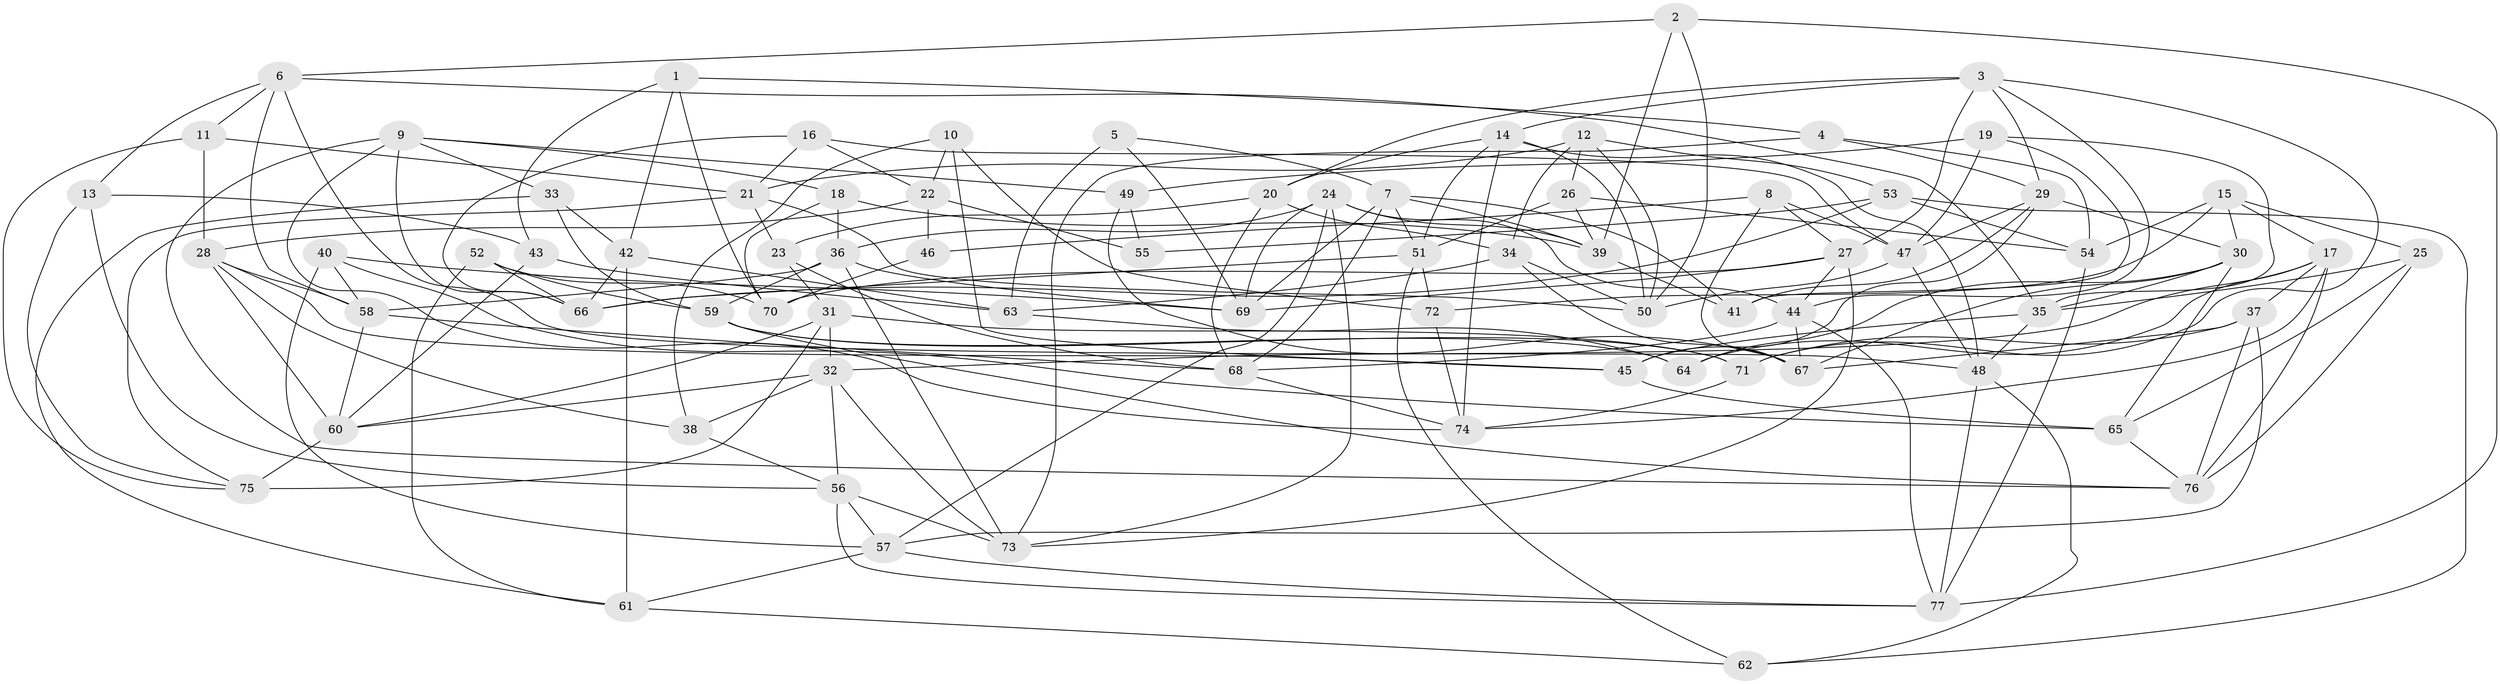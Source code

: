 // original degree distribution, {4: 1.0}
// Generated by graph-tools (version 1.1) at 2025/38/03/04/25 23:38:18]
// undirected, 77 vertices, 195 edges
graph export_dot {
  node [color=gray90,style=filled];
  1;
  2;
  3;
  4;
  5;
  6;
  7;
  8;
  9;
  10;
  11;
  12;
  13;
  14;
  15;
  16;
  17;
  18;
  19;
  20;
  21;
  22;
  23;
  24;
  25;
  26;
  27;
  28;
  29;
  30;
  31;
  32;
  33;
  34;
  35;
  36;
  37;
  38;
  39;
  40;
  41;
  42;
  43;
  44;
  45;
  46;
  47;
  48;
  49;
  50;
  51;
  52;
  53;
  54;
  55;
  56;
  57;
  58;
  59;
  60;
  61;
  62;
  63;
  64;
  65;
  66;
  67;
  68;
  69;
  70;
  71;
  72;
  73;
  74;
  75;
  76;
  77;
  1 -- 4 [weight=1.0];
  1 -- 42 [weight=1.0];
  1 -- 43 [weight=1.0];
  1 -- 70 [weight=1.0];
  2 -- 6 [weight=1.0];
  2 -- 39 [weight=1.0];
  2 -- 50 [weight=1.0];
  2 -- 77 [weight=1.0];
  3 -- 14 [weight=1.0];
  3 -- 20 [weight=1.0];
  3 -- 27 [weight=1.0];
  3 -- 29 [weight=1.0];
  3 -- 44 [weight=1.0];
  3 -- 71 [weight=1.0];
  4 -- 29 [weight=1.0];
  4 -- 54 [weight=1.0];
  4 -- 73 [weight=1.0];
  5 -- 7 [weight=1.0];
  5 -- 63 [weight=2.0];
  5 -- 69 [weight=1.0];
  6 -- 11 [weight=1.0];
  6 -- 13 [weight=1.0];
  6 -- 35 [weight=1.0];
  6 -- 48 [weight=1.0];
  6 -- 58 [weight=1.0];
  7 -- 39 [weight=1.0];
  7 -- 41 [weight=1.0];
  7 -- 51 [weight=1.0];
  7 -- 68 [weight=1.0];
  7 -- 69 [weight=1.0];
  8 -- 27 [weight=1.0];
  8 -- 46 [weight=1.0];
  8 -- 47 [weight=1.0];
  8 -- 67 [weight=1.0];
  9 -- 18 [weight=1.0];
  9 -- 33 [weight=1.0];
  9 -- 49 [weight=1.0];
  9 -- 66 [weight=1.0];
  9 -- 74 [weight=1.0];
  9 -- 76 [weight=1.0];
  10 -- 22 [weight=1.0];
  10 -- 38 [weight=1.0];
  10 -- 45 [weight=1.0];
  10 -- 72 [weight=1.0];
  11 -- 21 [weight=1.0];
  11 -- 28 [weight=1.0];
  11 -- 75 [weight=1.0];
  12 -- 21 [weight=1.0];
  12 -- 26 [weight=1.0];
  12 -- 34 [weight=1.0];
  12 -- 50 [weight=1.0];
  12 -- 53 [weight=2.0];
  13 -- 43 [weight=1.0];
  13 -- 56 [weight=1.0];
  13 -- 75 [weight=1.0];
  14 -- 20 [weight=1.0];
  14 -- 48 [weight=1.0];
  14 -- 50 [weight=1.0];
  14 -- 51 [weight=1.0];
  14 -- 74 [weight=1.0];
  15 -- 17 [weight=1.0];
  15 -- 25 [weight=1.0];
  15 -- 30 [weight=1.0];
  15 -- 54 [weight=2.0];
  15 -- 72 [weight=1.0];
  16 -- 21 [weight=1.0];
  16 -- 22 [weight=1.0];
  16 -- 47 [weight=1.0];
  16 -- 66 [weight=1.0];
  17 -- 32 [weight=1.0];
  17 -- 37 [weight=1.0];
  17 -- 64 [weight=1.0];
  17 -- 74 [weight=1.0];
  17 -- 76 [weight=1.0];
  18 -- 36 [weight=1.0];
  18 -- 39 [weight=1.0];
  18 -- 70 [weight=1.0];
  19 -- 35 [weight=1.0];
  19 -- 41 [weight=1.0];
  19 -- 47 [weight=1.0];
  19 -- 49 [weight=1.0];
  20 -- 23 [weight=1.0];
  20 -- 34 [weight=2.0];
  20 -- 68 [weight=1.0];
  21 -- 23 [weight=1.0];
  21 -- 50 [weight=1.0];
  21 -- 75 [weight=1.0];
  22 -- 28 [weight=1.0];
  22 -- 46 [weight=1.0];
  22 -- 55 [weight=2.0];
  23 -- 31 [weight=1.0];
  23 -- 68 [weight=1.0];
  24 -- 36 [weight=1.0];
  24 -- 39 [weight=1.0];
  24 -- 44 [weight=1.0];
  24 -- 57 [weight=1.0];
  24 -- 69 [weight=1.0];
  24 -- 73 [weight=1.0];
  25 -- 35 [weight=1.0];
  25 -- 65 [weight=1.0];
  25 -- 76 [weight=1.0];
  26 -- 39 [weight=1.0];
  26 -- 51 [weight=1.0];
  26 -- 54 [weight=1.0];
  27 -- 44 [weight=1.0];
  27 -- 69 [weight=1.0];
  27 -- 70 [weight=1.0];
  27 -- 73 [weight=1.0];
  28 -- 38 [weight=1.0];
  28 -- 45 [weight=1.0];
  28 -- 58 [weight=1.0];
  28 -- 60 [weight=1.0];
  29 -- 30 [weight=1.0];
  29 -- 41 [weight=1.0];
  29 -- 45 [weight=1.0];
  29 -- 47 [weight=1.0];
  30 -- 35 [weight=1.0];
  30 -- 64 [weight=1.0];
  30 -- 65 [weight=1.0];
  30 -- 67 [weight=1.0];
  31 -- 32 [weight=1.0];
  31 -- 60 [weight=1.0];
  31 -- 71 [weight=1.0];
  31 -- 75 [weight=2.0];
  32 -- 38 [weight=1.0];
  32 -- 56 [weight=1.0];
  32 -- 60 [weight=1.0];
  32 -- 73 [weight=1.0];
  33 -- 42 [weight=1.0];
  33 -- 59 [weight=1.0];
  33 -- 61 [weight=1.0];
  34 -- 50 [weight=1.0];
  34 -- 63 [weight=1.0];
  34 -- 67 [weight=1.0];
  35 -- 45 [weight=1.0];
  35 -- 48 [weight=1.0];
  36 -- 58 [weight=1.0];
  36 -- 59 [weight=1.0];
  36 -- 69 [weight=1.0];
  36 -- 73 [weight=1.0];
  37 -- 57 [weight=1.0];
  37 -- 67 [weight=1.0];
  37 -- 71 [weight=2.0];
  37 -- 76 [weight=1.0];
  38 -- 56 [weight=1.0];
  39 -- 41 [weight=1.0];
  40 -- 57 [weight=1.0];
  40 -- 58 [weight=1.0];
  40 -- 65 [weight=1.0];
  40 -- 69 [weight=1.0];
  42 -- 61 [weight=2.0];
  42 -- 63 [weight=1.0];
  42 -- 66 [weight=1.0];
  43 -- 60 [weight=1.0];
  43 -- 63 [weight=1.0];
  44 -- 67 [weight=1.0];
  44 -- 68 [weight=1.0];
  44 -- 77 [weight=1.0];
  45 -- 65 [weight=2.0];
  46 -- 70 [weight=2.0];
  47 -- 48 [weight=1.0];
  47 -- 50 [weight=1.0];
  48 -- 62 [weight=1.0];
  48 -- 77 [weight=1.0];
  49 -- 55 [weight=1.0];
  49 -- 67 [weight=1.0];
  51 -- 62 [weight=1.0];
  51 -- 66 [weight=1.0];
  51 -- 72 [weight=1.0];
  52 -- 59 [weight=1.0];
  52 -- 61 [weight=1.0];
  52 -- 66 [weight=1.0];
  52 -- 70 [weight=1.0];
  53 -- 54 [weight=1.0];
  53 -- 55 [weight=1.0];
  53 -- 62 [weight=1.0];
  53 -- 66 [weight=1.0];
  54 -- 77 [weight=1.0];
  56 -- 57 [weight=1.0];
  56 -- 73 [weight=1.0];
  56 -- 77 [weight=1.0];
  57 -- 61 [weight=1.0];
  57 -- 77 [weight=1.0];
  58 -- 60 [weight=1.0];
  58 -- 68 [weight=1.0];
  59 -- 64 [weight=1.0];
  59 -- 71 [weight=1.0];
  59 -- 76 [weight=1.0];
  60 -- 75 [weight=1.0];
  61 -- 62 [weight=1.0];
  63 -- 64 [weight=1.0];
  65 -- 76 [weight=1.0];
  68 -- 74 [weight=1.0];
  71 -- 74 [weight=1.0];
  72 -- 74 [weight=1.0];
}
